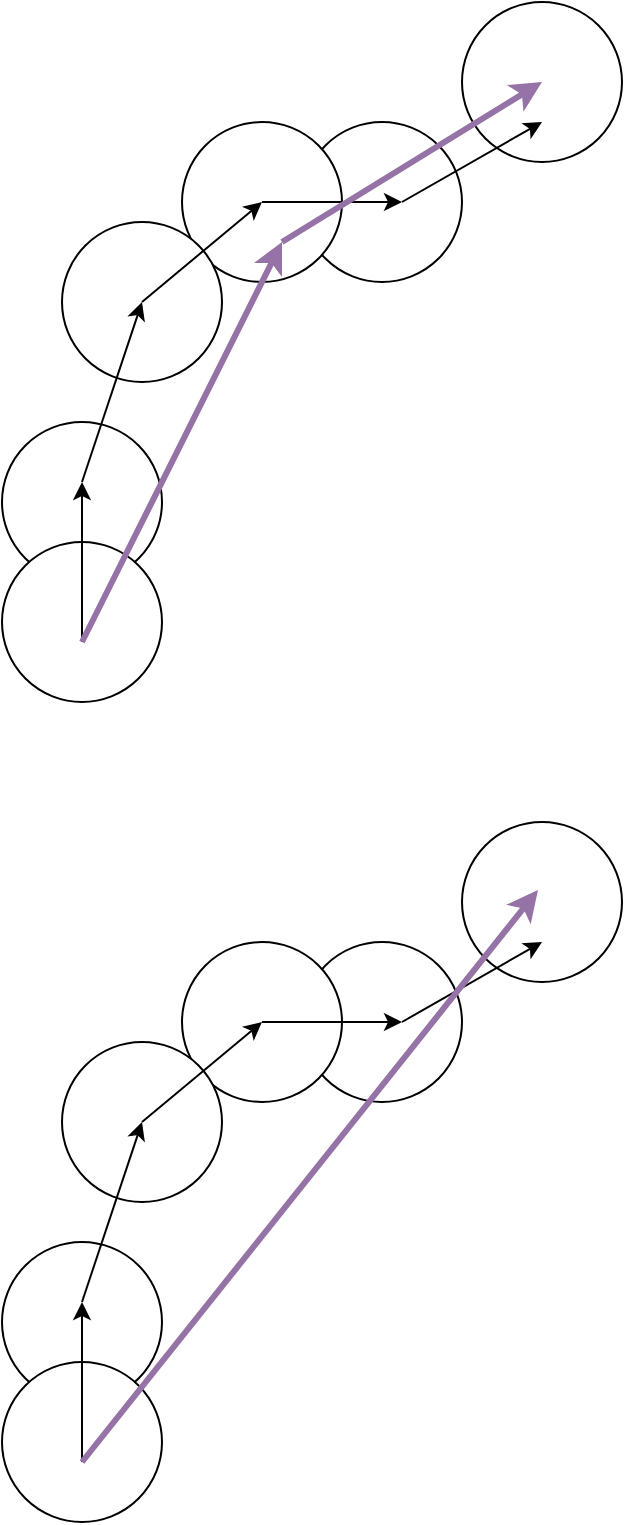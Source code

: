 <mxfile version="12.7.9" type="github">
  <diagram id="YUnINHrnrScHrrcLJpwl" name="Page-1">
    <mxGraphModel dx="1718" dy="962" grid="1" gridSize="10" guides="1" tooltips="1" connect="1" arrows="1" fold="1" page="1" pageScale="1" pageWidth="827" pageHeight="1169" math="0" shadow="0">
      <root>
        <mxCell id="0" />
        <mxCell id="1" parent="0" />
        <mxCell id="eF9UcHROH1XLMysGXLee-12" value="" style="ellipse;whiteSpace=wrap;html=1;aspect=fixed;" vertex="1" parent="1">
          <mxGeometry x="510.0" y="10.0" width="80" height="80" as="geometry" />
        </mxCell>
        <mxCell id="eF9UcHROH1XLMysGXLee-11" value="" style="ellipse;whiteSpace=wrap;html=1;aspect=fixed;" vertex="1" parent="1">
          <mxGeometry x="430.0" y="70.0" width="80" height="80" as="geometry" />
        </mxCell>
        <mxCell id="eF9UcHROH1XLMysGXLee-10" value="" style="ellipse;whiteSpace=wrap;html=1;aspect=fixed;" vertex="1" parent="1">
          <mxGeometry x="370.0" y="70.0" width="80" height="80" as="geometry" />
        </mxCell>
        <mxCell id="eF9UcHROH1XLMysGXLee-9" value="" style="ellipse;whiteSpace=wrap;html=1;aspect=fixed;" vertex="1" parent="1">
          <mxGeometry x="310.0" y="120.0" width="80" height="80" as="geometry" />
        </mxCell>
        <mxCell id="eF9UcHROH1XLMysGXLee-8" value="" style="ellipse;whiteSpace=wrap;html=1;aspect=fixed;" vertex="1" parent="1">
          <mxGeometry x="280.0" y="220.0" width="80" height="80" as="geometry" />
        </mxCell>
        <mxCell id="eF9UcHROH1XLMysGXLee-7" value="" style="ellipse;whiteSpace=wrap;html=1;aspect=fixed;" vertex="1" parent="1">
          <mxGeometry x="280.0" y="280.0" width="80" height="80" as="geometry" />
        </mxCell>
        <mxCell id="eF9UcHROH1XLMysGXLee-1" value="" style="endArrow=classic;html=1;" edge="1" parent="1">
          <mxGeometry width="50" height="50" relative="1" as="geometry">
            <mxPoint x="320" y="330" as="sourcePoint" />
            <mxPoint x="320" y="250" as="targetPoint" />
          </mxGeometry>
        </mxCell>
        <mxCell id="eF9UcHROH1XLMysGXLee-2" value="" style="endArrow=classic;html=1;" edge="1" parent="1">
          <mxGeometry width="50" height="50" relative="1" as="geometry">
            <mxPoint x="320.0" y="250" as="sourcePoint" />
            <mxPoint x="350" y="160" as="targetPoint" />
          </mxGeometry>
        </mxCell>
        <mxCell id="eF9UcHROH1XLMysGXLee-3" value="" style="endArrow=classic;html=1;" edge="1" parent="1">
          <mxGeometry width="50" height="50" relative="1" as="geometry">
            <mxPoint x="350.0" y="160" as="sourcePoint" />
            <mxPoint x="410" y="110" as="targetPoint" />
          </mxGeometry>
        </mxCell>
        <mxCell id="eF9UcHROH1XLMysGXLee-4" value="" style="endArrow=classic;html=1;" edge="1" parent="1">
          <mxGeometry width="50" height="50" relative="1" as="geometry">
            <mxPoint x="410.0" y="110.0" as="sourcePoint" />
            <mxPoint x="480" y="110" as="targetPoint" />
          </mxGeometry>
        </mxCell>
        <mxCell id="eF9UcHROH1XLMysGXLee-5" value="" style="endArrow=classic;html=1;" edge="1" parent="1">
          <mxGeometry width="50" height="50" relative="1" as="geometry">
            <mxPoint x="480.0" y="110.0" as="sourcePoint" />
            <mxPoint x="550" y="70" as="targetPoint" />
          </mxGeometry>
        </mxCell>
        <mxCell id="eF9UcHROH1XLMysGXLee-6" value="" style="endArrow=classic;html=1;fillColor=#e1d5e7;strokeColor=#9673a6;strokeWidth=3;" edge="1" parent="1">
          <mxGeometry width="50" height="50" relative="1" as="geometry">
            <mxPoint x="320.0" y="330" as="sourcePoint" />
            <mxPoint x="420" y="130" as="targetPoint" />
          </mxGeometry>
        </mxCell>
        <mxCell id="eF9UcHROH1XLMysGXLee-13" value="" style="endArrow=classic;html=1;fillColor=#e1d5e7;strokeColor=#9673a6;strokeWidth=3;" edge="1" parent="1">
          <mxGeometry width="50" height="50" relative="1" as="geometry">
            <mxPoint x="420" y="130" as="sourcePoint" />
            <mxPoint x="550" y="50" as="targetPoint" />
          </mxGeometry>
        </mxCell>
        <mxCell id="eF9UcHROH1XLMysGXLee-14" value="" style="ellipse;whiteSpace=wrap;html=1;aspect=fixed;" vertex="1" parent="1">
          <mxGeometry x="510.0" y="420.0" width="80" height="80" as="geometry" />
        </mxCell>
        <mxCell id="eF9UcHROH1XLMysGXLee-15" value="" style="ellipse;whiteSpace=wrap;html=1;aspect=fixed;" vertex="1" parent="1">
          <mxGeometry x="430.0" y="480.0" width="80" height="80" as="geometry" />
        </mxCell>
        <mxCell id="eF9UcHROH1XLMysGXLee-16" value="" style="ellipse;whiteSpace=wrap;html=1;aspect=fixed;" vertex="1" parent="1">
          <mxGeometry x="370.0" y="480.0" width="80" height="80" as="geometry" />
        </mxCell>
        <mxCell id="eF9UcHROH1XLMysGXLee-17" value="" style="ellipse;whiteSpace=wrap;html=1;aspect=fixed;" vertex="1" parent="1">
          <mxGeometry x="310.0" y="530.0" width="80" height="80" as="geometry" />
        </mxCell>
        <mxCell id="eF9UcHROH1XLMysGXLee-18" value="" style="ellipse;whiteSpace=wrap;html=1;aspect=fixed;" vertex="1" parent="1">
          <mxGeometry x="280.0" y="630.0" width="80" height="80" as="geometry" />
        </mxCell>
        <mxCell id="eF9UcHROH1XLMysGXLee-19" value="" style="ellipse;whiteSpace=wrap;html=1;aspect=fixed;" vertex="1" parent="1">
          <mxGeometry x="280.0" y="690.0" width="80" height="80" as="geometry" />
        </mxCell>
        <mxCell id="eF9UcHROH1XLMysGXLee-20" value="" style="endArrow=classic;html=1;" edge="1" parent="1">
          <mxGeometry width="50" height="50" relative="1" as="geometry">
            <mxPoint x="320.0" y="740" as="sourcePoint" />
            <mxPoint x="320.0" y="660" as="targetPoint" />
          </mxGeometry>
        </mxCell>
        <mxCell id="eF9UcHROH1XLMysGXLee-21" value="" style="endArrow=classic;html=1;" edge="1" parent="1">
          <mxGeometry width="50" height="50" relative="1" as="geometry">
            <mxPoint x="320.0" y="660" as="sourcePoint" />
            <mxPoint x="350.0" y="570.0" as="targetPoint" />
          </mxGeometry>
        </mxCell>
        <mxCell id="eF9UcHROH1XLMysGXLee-22" value="" style="endArrow=classic;html=1;" edge="1" parent="1">
          <mxGeometry width="50" height="50" relative="1" as="geometry">
            <mxPoint x="350.0" y="570.0" as="sourcePoint" />
            <mxPoint x="410.0" y="520.0" as="targetPoint" />
          </mxGeometry>
        </mxCell>
        <mxCell id="eF9UcHROH1XLMysGXLee-23" value="" style="endArrow=classic;html=1;" edge="1" parent="1">
          <mxGeometry width="50" height="50" relative="1" as="geometry">
            <mxPoint x="410.0" y="520.0" as="sourcePoint" />
            <mxPoint x="480.0" y="520.0" as="targetPoint" />
          </mxGeometry>
        </mxCell>
        <mxCell id="eF9UcHROH1XLMysGXLee-24" value="" style="endArrow=classic;html=1;" edge="1" parent="1">
          <mxGeometry width="50" height="50" relative="1" as="geometry">
            <mxPoint x="480.0" y="520.0" as="sourcePoint" />
            <mxPoint x="550.0" y="480.0" as="targetPoint" />
          </mxGeometry>
        </mxCell>
        <mxCell id="eF9UcHROH1XLMysGXLee-25" value="" style="endArrow=classic;html=1;fillColor=#e1d5e7;strokeColor=#9673a6;strokeWidth=3;entryX=0.475;entryY=0.425;entryDx=0;entryDy=0;entryPerimeter=0;" edge="1" parent="1" target="eF9UcHROH1XLMysGXLee-14">
          <mxGeometry width="50" height="50" relative="1" as="geometry">
            <mxPoint x="320.0" y="740" as="sourcePoint" />
            <mxPoint x="420.0" y="540.0" as="targetPoint" />
          </mxGeometry>
        </mxCell>
      </root>
    </mxGraphModel>
  </diagram>
</mxfile>
